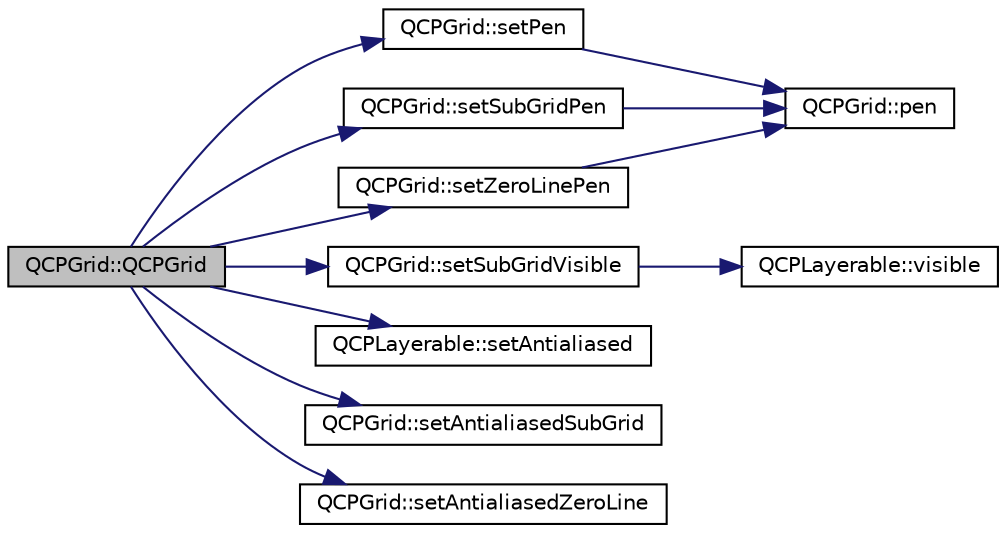 digraph "QCPGrid::QCPGrid"
{
  edge [fontname="Helvetica",fontsize="10",labelfontname="Helvetica",labelfontsize="10"];
  node [fontname="Helvetica",fontsize="10",shape=record];
  rankdir="LR";
  Node0 [label="QCPGrid::QCPGrid",height=0.2,width=0.4,color="black", fillcolor="grey75", style="filled", fontcolor="black"];
  Node0 -> Node1 [color="midnightblue",fontsize="10",style="solid",fontname="Helvetica"];
  Node1 [label="QCPGrid::setPen",height=0.2,width=0.4,color="black", fillcolor="white", style="filled",URL="$d2/ddb/class_q_c_p_grid.html#aa05ab9816ffb440908171e45e833b593"];
  Node1 -> Node2 [color="midnightblue",fontsize="10",style="solid",fontname="Helvetica"];
  Node2 [label="QCPGrid::pen",height=0.2,width=0.4,color="black", fillcolor="white", style="filled",URL="$d2/ddb/class_q_c_p_grid.html#a1d68418766b3408c0b7b29ef40b04c2a"];
  Node0 -> Node3 [color="midnightblue",fontsize="10",style="solid",fontname="Helvetica"];
  Node3 [label="QCPGrid::setSubGridPen",height=0.2,width=0.4,color="black", fillcolor="white", style="filled",URL="$d2/ddb/class_q_c_p_grid.html#a9edd3593f384d1f0b0202a39cef4453d"];
  Node3 -> Node2 [color="midnightblue",fontsize="10",style="solid",fontname="Helvetica"];
  Node0 -> Node4 [color="midnightblue",fontsize="10",style="solid",fontname="Helvetica"];
  Node4 [label="QCPGrid::setZeroLinePen",height=0.2,width=0.4,color="black", fillcolor="white", style="filled",URL="$d2/ddb/class_q_c_p_grid.html#a209f40fdb252397b418b82d3494d8ea0"];
  Node4 -> Node2 [color="midnightblue",fontsize="10",style="solid",fontname="Helvetica"];
  Node0 -> Node5 [color="midnightblue",fontsize="10",style="solid",fontname="Helvetica"];
  Node5 [label="QCPGrid::setSubGridVisible",height=0.2,width=0.4,color="black", fillcolor="white", style="filled",URL="$d2/ddb/class_q_c_p_grid.html#ad4ad6bf714ec45e08845456355a1b700"];
  Node5 -> Node6 [color="midnightblue",fontsize="10",style="solid",fontname="Helvetica"];
  Node6 [label="QCPLayerable::visible",height=0.2,width=0.4,color="black", fillcolor="white", style="filled",URL="$d6/d4d/class_q_c_p_layerable.html#af0297b944b6192b6d67d00bff41b6b70"];
  Node0 -> Node7 [color="midnightblue",fontsize="10",style="solid",fontname="Helvetica"];
  Node7 [label="QCPLayerable::setAntialiased",height=0.2,width=0.4,color="black", fillcolor="white", style="filled",URL="$d6/d4d/class_q_c_p_layerable.html#a4fd43e89be4a553ead41652565ff0581"];
  Node0 -> Node8 [color="midnightblue",fontsize="10",style="solid",fontname="Helvetica"];
  Node8 [label="QCPGrid::setAntialiasedSubGrid",height=0.2,width=0.4,color="black", fillcolor="white", style="filled",URL="$d2/ddb/class_q_c_p_grid.html#a5692310ba183721a413d60951407d114"];
  Node0 -> Node9 [color="midnightblue",fontsize="10",style="solid",fontname="Helvetica"];
  Node9 [label="QCPGrid::setAntialiasedZeroLine",height=0.2,width=0.4,color="black", fillcolor="white", style="filled",URL="$d2/ddb/class_q_c_p_grid.html#a3cc6d54647393ee71afb6da56af07aa4"];
}
